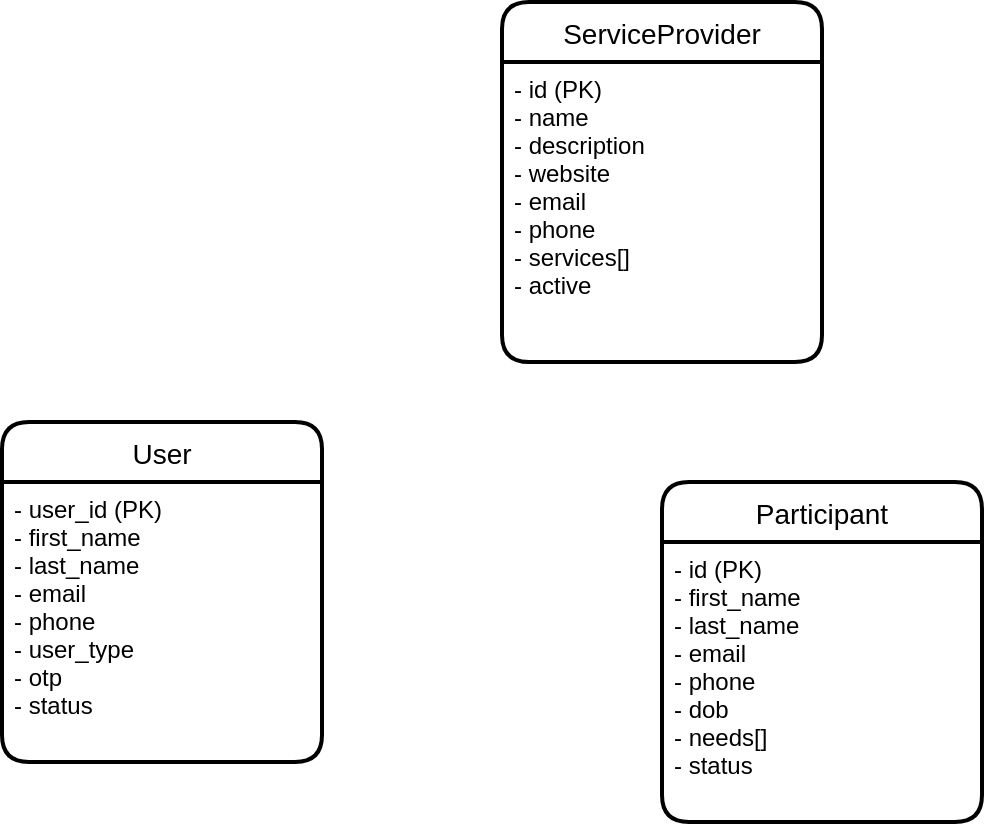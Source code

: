 <mxfile>
    <diagram id="7b25uGzISGPKREv2pLF5" name="Page-1">
        <mxGraphModel dx="1130" dy="800" grid="1" gridSize="10" guides="1" tooltips="1" connect="1" arrows="1" fold="1" page="1" pageScale="1" pageWidth="850" pageHeight="1100" math="0" shadow="0">
            <root>
                <mxCell id="0"/>
                <mxCell id="1" parent="0"/>
                <mxCell id="6" value="User" style="swimlane;childLayout=stackLayout;horizontal=1;startSize=30;horizontalStack=0;rounded=1;fontSize=14;fontStyle=0;strokeWidth=2;resizeParent=0;resizeLast=1;shadow=0;dashed=0;align=center;" parent="1" vertex="1">
                    <mxGeometry x="140" y="320" width="160" height="170" as="geometry"/>
                </mxCell>
                <mxCell id="7" value="- user_id (PK)&#10;- first_name&#10;- last_name&#10;- email&#10;- phone&#10;- user_type&#10;- otp&#10;- status" style="align=left;strokeColor=none;fillColor=none;spacingLeft=4;fontSize=12;verticalAlign=top;resizable=0;rotatable=0;part=1;" parent="6" vertex="1">
                    <mxGeometry y="30" width="160" height="140" as="geometry"/>
                </mxCell>
                <mxCell id="21" value="ServiceProvider" style="swimlane;childLayout=stackLayout;horizontal=1;startSize=30;horizontalStack=0;rounded=1;fontSize=14;fontStyle=0;strokeWidth=2;resizeParent=0;resizeLast=1;shadow=0;dashed=0;align=center;" parent="1" vertex="1">
                    <mxGeometry x="390" y="110" width="160" height="180" as="geometry"/>
                </mxCell>
                <mxCell id="22" value="- id (PK)&#10;- name&#10;- description&#10;- website&#10;- email&#10;- phone&#10;- services[]&#10;- active" style="align=left;strokeColor=none;fillColor=none;spacingLeft=4;fontSize=12;verticalAlign=top;resizable=0;rotatable=0;part=1;" parent="21" vertex="1">
                    <mxGeometry y="30" width="160" height="150" as="geometry"/>
                </mxCell>
                <mxCell id="25" value="Participant" style="swimlane;childLayout=stackLayout;horizontal=1;startSize=30;horizontalStack=0;rounded=1;fontSize=14;fontStyle=0;strokeWidth=2;resizeParent=0;resizeLast=1;shadow=0;dashed=0;align=center;" vertex="1" parent="1">
                    <mxGeometry x="470" y="350" width="160" height="170" as="geometry"/>
                </mxCell>
                <mxCell id="26" value="- id (PK)&#10;- first_name&#10;- last_name&#10;- email&#10;- phone&#10;- dob&#10;- needs[]&#10;- status" style="align=left;strokeColor=none;fillColor=none;spacingLeft=4;fontSize=12;verticalAlign=top;resizable=0;rotatable=0;part=1;" vertex="1" parent="25">
                    <mxGeometry y="30" width="160" height="140" as="geometry"/>
                </mxCell>
            </root>
        </mxGraphModel>
    </diagram>
</mxfile>